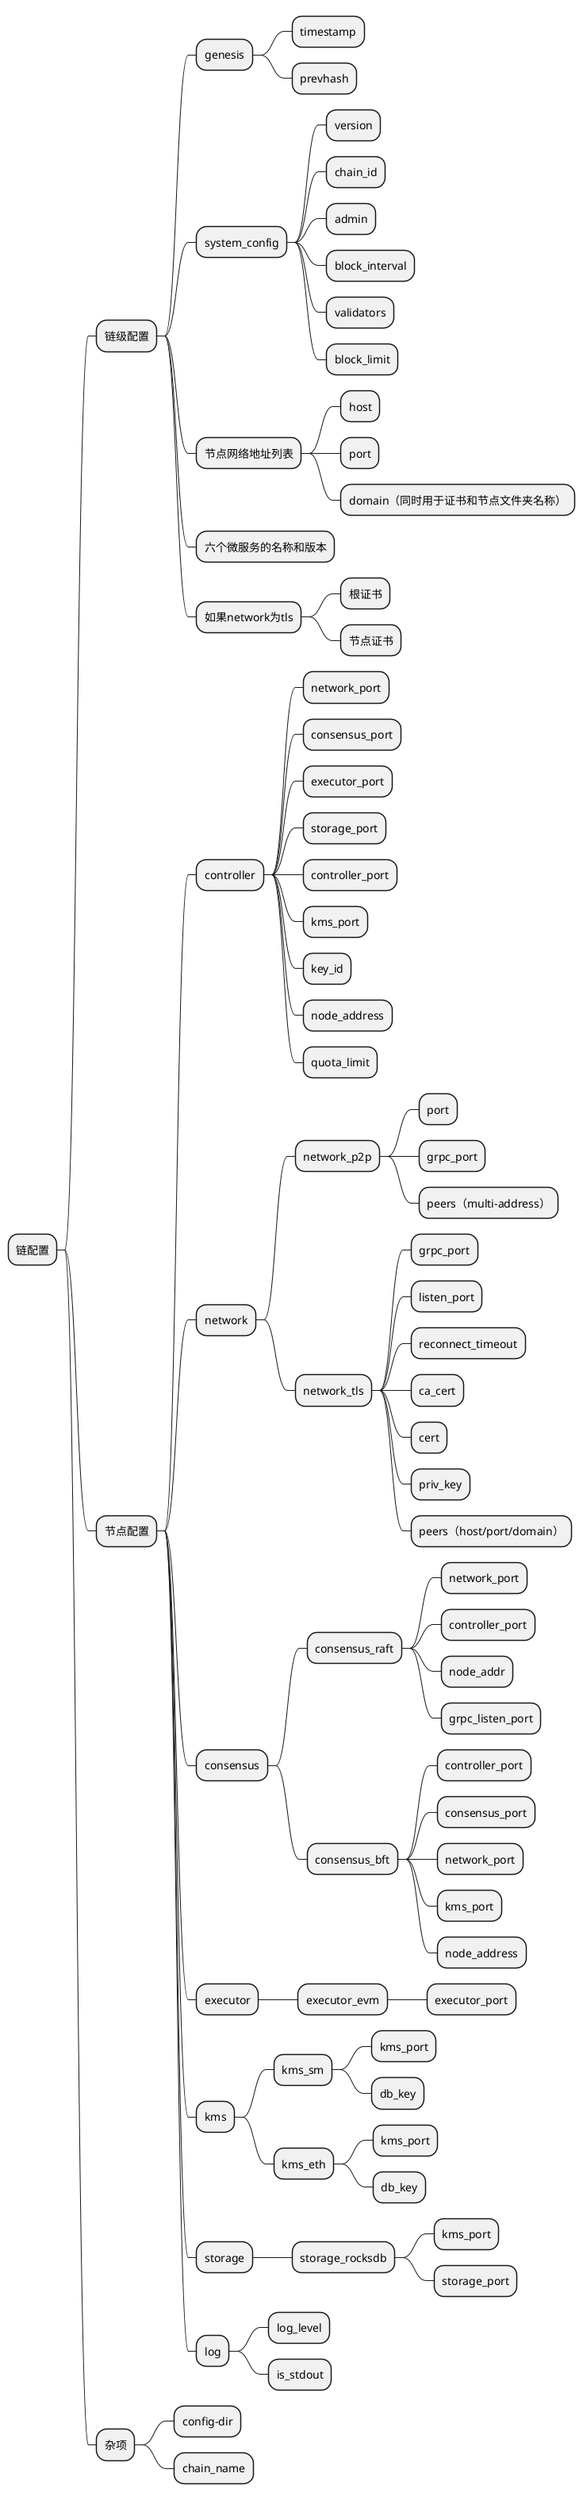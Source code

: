 @startmindmap
+ 链配置
++ 链级配置
+++ genesis
++++ timestamp
++++ prevhash
+++ system_config
++++ version
++++ chain_id
++++ admin
++++ block_interval
++++ validators
++++ block_limit
+++ 节点网络地址列表
++++ host
++++ port
++++ domain（同时用于证书和节点文件夹名称）
+++ 六个微服务的名称和版本
+++ 如果network为tls
++++ 根证书
++++ 节点证书
++ 节点配置
+++ controller
++++ network_port
++++ consensus_port
++++ executor_port
++++ storage_port
++++ controller_port
++++ kms_port
++++ key_id
++++ node_address
++++ quota_limit
+++ network
++++ network_p2p
+++++ port
+++++ grpc_port
+++++ peers（multi-address）
++++ network_tls
+++++ grpc_port
+++++ listen_port
+++++ reconnect_timeout
+++++ ca_cert
+++++ cert
+++++ priv_key
+++++ peers（host/port/domain）
+++ consensus
++++ consensus_raft
+++++ network_port
+++++ controller_port
+++++ node_addr
+++++ grpc_listen_port
++++ consensus_bft
+++++ controller_port
+++++ consensus_port
+++++ network_port
+++++ kms_port
+++++ node_address
+++ executor
++++ executor_evm
+++++ executor_port
+++ kms
++++ kms_sm
+++++ kms_port
+++++ db_key
++++ kms_eth
+++++ kms_port
+++++ db_key
+++ storage
++++ storage_rocksdb
+++++ kms_port
+++++ storage_port
+++ log
++++ log_level
++++ is_stdout
++ 杂项
+++ config-dir
+++ chain_name
@endmindmap
